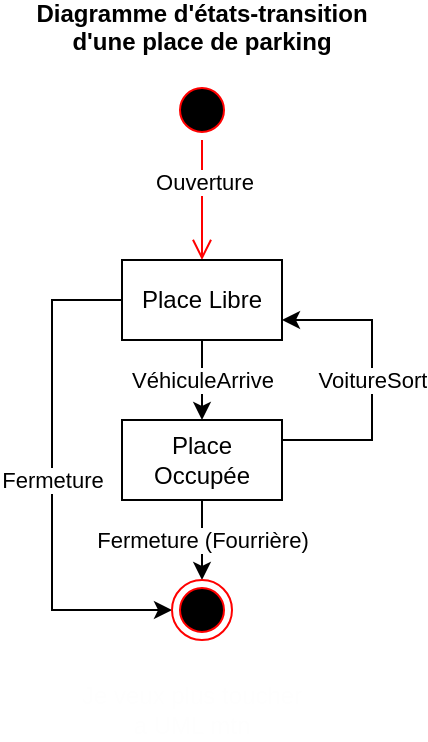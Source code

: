 <mxfile version="18.1.3" type="device"><diagram id="okoviu11YoEi0UM3WsS_" name="Page-1"><mxGraphModel dx="1185" dy="588" grid="1" gridSize="10" guides="1" tooltips="1" connect="1" arrows="1" fold="1" page="1" pageScale="1" pageWidth="1654" pageHeight="1169" math="0" shadow="0"><root><mxCell id="0"/><mxCell id="1" parent="0"/><mxCell id="hJ3OPF2196C4irHdDApQ-1" value="" style="ellipse;html=1;shape=startState;fillColor=#000000;strokeColor=#ff0000;" vertex="1" parent="1"><mxGeometry x="290" y="70" width="30" height="30" as="geometry"/></mxCell><mxCell id="hJ3OPF2196C4irHdDApQ-2" value="Ouverture" style="edgeStyle=orthogonalEdgeStyle;html=1;verticalAlign=bottom;endArrow=open;endSize=8;strokeColor=#ff0000;rounded=0;" edge="1" source="hJ3OPF2196C4irHdDApQ-1" parent="1"><mxGeometry relative="1" as="geometry"><mxPoint x="305" y="160" as="targetPoint"/></mxGeometry></mxCell><mxCell id="hJ3OPF2196C4irHdDApQ-3" value="Diagramme d'états-transition&#10;d'une place de parking" style="text;align=center;fontStyle=1;verticalAlign=middle;spacingLeft=3;spacingRight=3;strokeColor=none;rotatable=0;points=[[0,0.5],[1,0.5]];portConstraint=eastwest;" vertex="1" parent="1"><mxGeometry x="225" y="30" width="160" height="26" as="geometry"/></mxCell><mxCell id="hJ3OPF2196C4irHdDApQ-6" value="VéhiculeArrive" style="edgeStyle=orthogonalEdgeStyle;rounded=0;orthogonalLoop=1;jettySize=auto;html=1;exitX=0.5;exitY=1;exitDx=0;exitDy=0;" edge="1" parent="1" source="hJ3OPF2196C4irHdDApQ-4" target="hJ3OPF2196C4irHdDApQ-5"><mxGeometry relative="1" as="geometry"/></mxCell><mxCell id="hJ3OPF2196C4irHdDApQ-10" value="Fermeture" style="edgeStyle=orthogonalEdgeStyle;rounded=0;orthogonalLoop=1;jettySize=auto;html=1;exitX=0;exitY=0.5;exitDx=0;exitDy=0;entryX=0;entryY=0.5;entryDx=0;entryDy=0;" edge="1" parent="1" source="hJ3OPF2196C4irHdDApQ-4" target="hJ3OPF2196C4irHdDApQ-9"><mxGeometry relative="1" as="geometry"><Array as="points"><mxPoint x="230" y="180"/><mxPoint x="230" y="335"/></Array></mxGeometry></mxCell><mxCell id="hJ3OPF2196C4irHdDApQ-4" value="Place Libre" style="rounded=0;whiteSpace=wrap;html=1;" vertex="1" parent="1"><mxGeometry x="265" y="160" width="80" height="40" as="geometry"/></mxCell><mxCell id="hJ3OPF2196C4irHdDApQ-7" value="VoitureSort" style="edgeStyle=orthogonalEdgeStyle;rounded=0;orthogonalLoop=1;jettySize=auto;html=1;exitX=1;exitY=0.25;exitDx=0;exitDy=0;entryX=1;entryY=0.75;entryDx=0;entryDy=0;" edge="1" parent="1" source="hJ3OPF2196C4irHdDApQ-5" target="hJ3OPF2196C4irHdDApQ-4"><mxGeometry relative="1" as="geometry"><Array as="points"><mxPoint x="390" y="250"/><mxPoint x="390" y="190"/></Array></mxGeometry></mxCell><mxCell id="hJ3OPF2196C4irHdDApQ-8" value="Fermeture (Fourrière)" style="edgeStyle=orthogonalEdgeStyle;rounded=0;orthogonalLoop=1;jettySize=auto;html=1;exitX=0.5;exitY=1;exitDx=0;exitDy=0;entryX=0.5;entryY=0;entryDx=0;entryDy=0;" edge="1" parent="1" source="hJ3OPF2196C4irHdDApQ-5" target="hJ3OPF2196C4irHdDApQ-9"><mxGeometry relative="1" as="geometry"><mxPoint x="305.207" y="320" as="targetPoint"/></mxGeometry></mxCell><mxCell id="hJ3OPF2196C4irHdDApQ-5" value="Place Occupée" style="rounded=0;whiteSpace=wrap;html=1;" vertex="1" parent="1"><mxGeometry x="265" y="240" width="80" height="40" as="geometry"/></mxCell><mxCell id="hJ3OPF2196C4irHdDApQ-9" value="" style="ellipse;html=1;shape=endState;fillColor=#000000;strokeColor=#ff0000;" vertex="1" parent="1"><mxGeometry x="290" y="320" width="30" height="30" as="geometry"/></mxCell><mxCell id="hJ3OPF2196C4irHdDApQ-11" value="Je veux plus toucher a UML mtn" style="text;html=1;strokeColor=none;fillColor=none;align=center;verticalAlign=middle;whiteSpace=wrap;rounded=0;fontColor=#FEFEFE;" vertex="1" parent="1"><mxGeometry x="240" y="370" width="120" height="30" as="geometry"/></mxCell></root></mxGraphModel></diagram></mxfile>